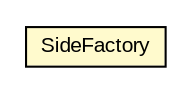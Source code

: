 #!/usr/local/bin/dot
#
# Class diagram 
# Generated by UMLGraph version R5_6-24-gf6e263 (http://www.umlgraph.org/)
#

digraph G {
	edge [fontname="arial",fontsize=10,labelfontname="arial",labelfontsize=10];
	node [fontname="arial",fontsize=10,shape=plaintext];
	nodesep=0.25;
	ranksep=0.5;
	// com.id.droneapi.impl.algorithm.v2.sides.SideFactory
	c2997 [label=<<table title="com.id.droneapi.impl.algorithm.v2.sides.SideFactory" border="0" cellborder="1" cellspacing="0" cellpadding="2" port="p" bgcolor="lemonChiffon" href="./SideFactory.html">
		<tr><td><table border="0" cellspacing="0" cellpadding="1">
<tr><td align="center" balign="center"> SideFactory </td></tr>
		</table></td></tr>
		</table>>, URL="./SideFactory.html", fontname="arial", fontcolor="black", fontsize=10.0];
}

